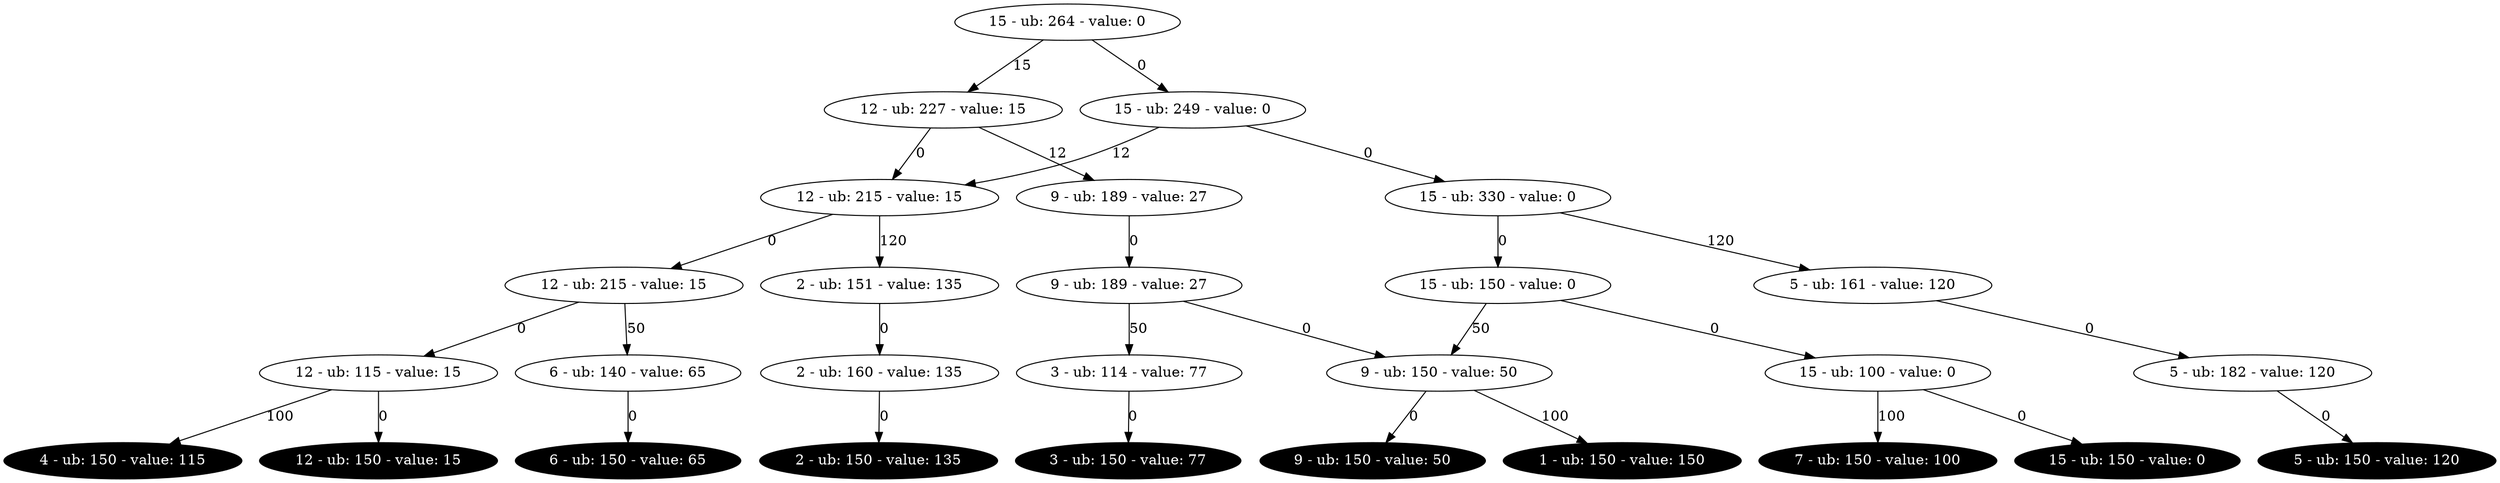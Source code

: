 Digraph restricted{
1225358173 [label="15 - ub: 264 - value: 0"];
2084435065 [label="12 - ub: 227 - value: 15"];
1225358173 -> 2084435065 [label=15];
1896277646 [label="15 - ub: 249 - value: 0"];
1225358173 -> 1896277646 [label=0];
2128227771 [label="9 - ub: 189 - value: 27"];
2084435065 -> 2128227771 [label=12];
1702297201 [label="12 - ub: 215 - value: 15"];
2084435065 -> 1702297201 [label=0];
1896277646 -> 1702297201 [label=12];
1996181658 [label="15 - ub: 330 - value: 0"];
1896277646 -> 1996181658 [label=0];
806353501 [label="2 - ub: 151 - value: 135"];
1702297201 -> 806353501 [label=120];
521645586 [label="5 - ub: 161 - value: 120"];
1996181658 -> 521645586 [label=120];
1296064247 [label="9 - ub: 189 - value: 27"];
2128227771 -> 1296064247 [label=0];
1637070917 [label="12 - ub: 215 - value: 15"];
1702297201 -> 1637070917 [label=0];
780237624 [label="15 - ub: 150 - value: 0"];
1996181658 -> 780237624 [label=0];
205797316 [label="2 - ub: 160 - value: 135"];
806353501 -> 205797316 [label=0];
1128032093 [label="3 - ub: 114 - value: 77"];
1296064247 -> 1128032093 [label=50];
1066516207 [label="5 - ub: 182 - value: 120"];
521645586 -> 1066516207 [label=0];
443308702 [label="6 - ub: 140 - value: 65"];
1637070917 -> 443308702 [label=50];
935044096 [label="9 - ub: 150 - value: 50"];
1296064247 -> 935044096 [label=0];
780237624 -> 935044096 [label=50];
396180261 [label="12 - ub: 115 - value: 15"];
1637070917 -> 396180261 [label=0];
625576447 [label="15 - ub: 100 - value: 0"];
780237624 -> 625576447 [label=0];
1560911714 [label="1 - ub: 150 - value: 150", color=black, style=filled, fontcolor=white];
935044096 -> 1560911714 [label=100];
939047783 [label="2 - ub: 150 - value: 135", color=black, style=filled, fontcolor=white];
205797316 -> 939047783 [label=0];
1237514926 [label="3 - ub: 150 - value: 77", color=black, style=filled, fontcolor=white];
1128032093 -> 1237514926 [label=0];
548246552 [label="4 - ub: 150 - value: 115", color=black, style=filled, fontcolor=white];
396180261 -> 548246552 [label=100];
835648992 [label="5 - ub: 150 - value: 120", color=black, style=filled, fontcolor=white];
1066516207 -> 835648992 [label=0];
1134517053 [label="6 - ub: 150 - value: 65", color=black, style=filled, fontcolor=white];
443308702 -> 1134517053 [label=0];
492228202 [label="7 - ub: 150 - value: 100", color=black, style=filled, fontcolor=white];
625576447 -> 492228202 [label=100];
1368884364 [label="9 - ub: 150 - value: 50", color=black, style=filled, fontcolor=white];
935044096 -> 1368884364 [label=0];
401625763 [label="12 - ub: 150 - value: 15", color=black, style=filled, fontcolor=white];
396180261 -> 401625763 [label=0];
772777427 [label="15 - ub: 150 - value: 0", color=black, style=filled, fontcolor=white];
625576447 -> 772777427 [label=0];
}